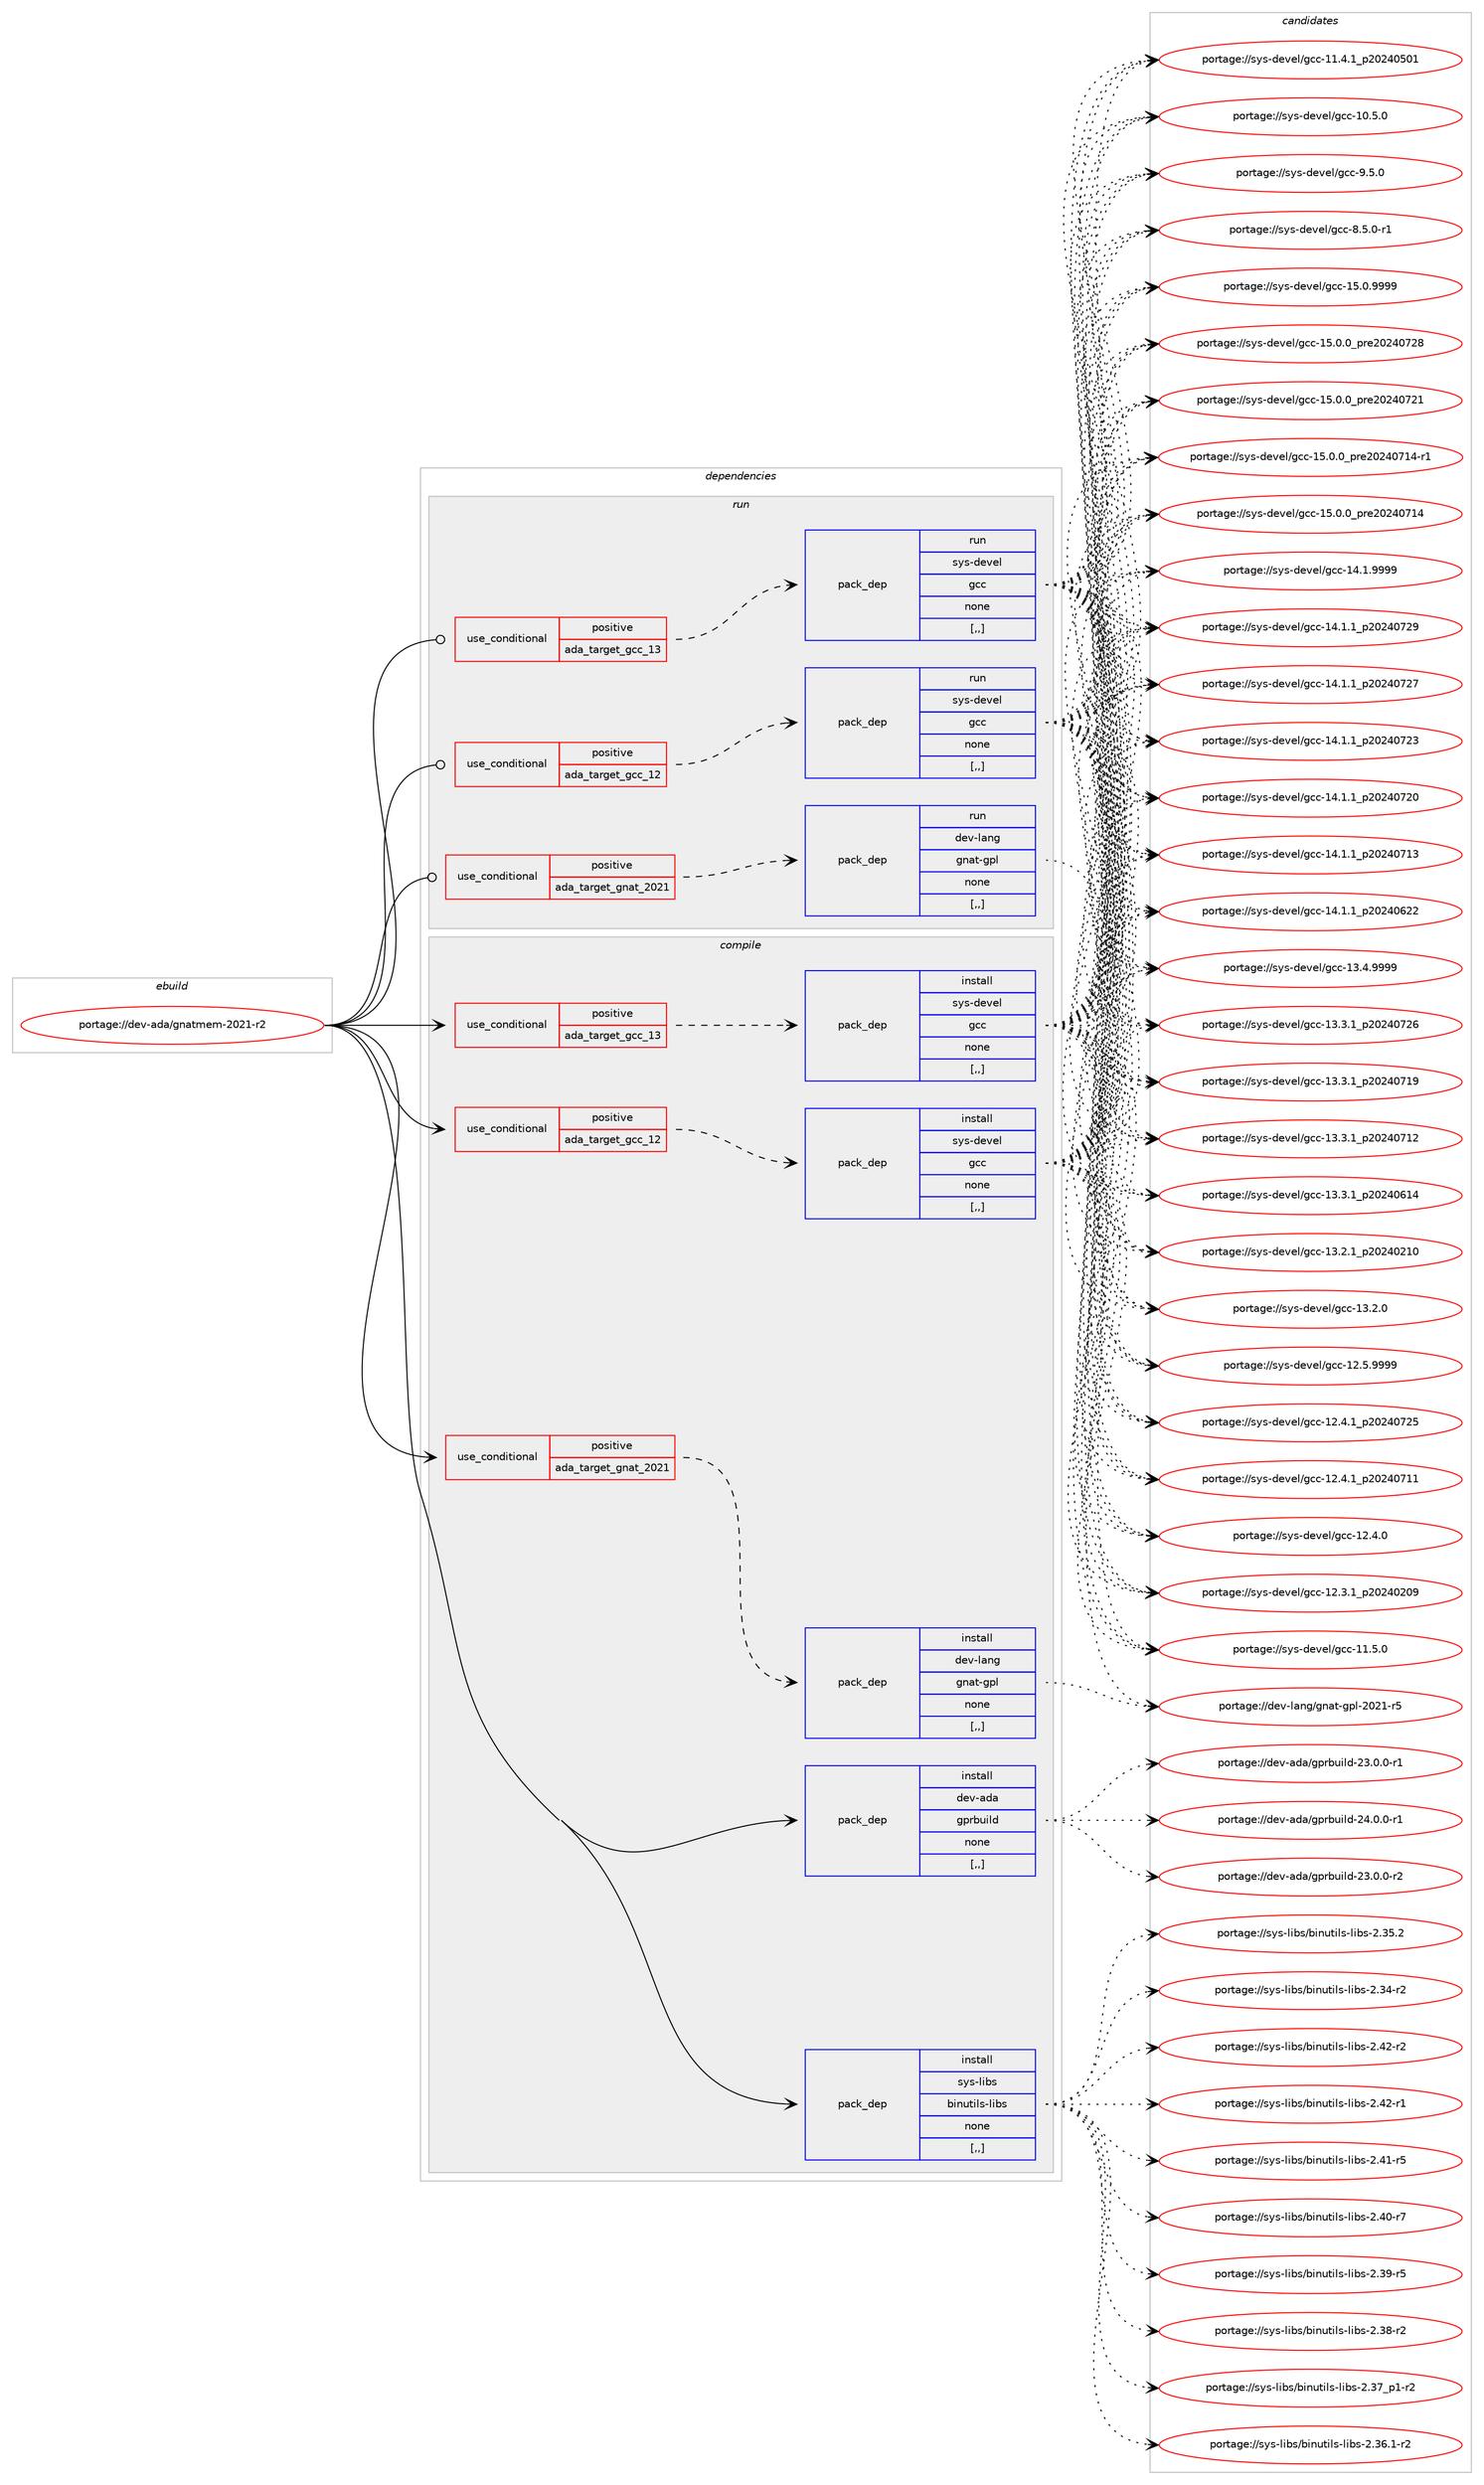 digraph prolog {

# *************
# Graph options
# *************

newrank=true;
concentrate=true;
compound=true;
graph [rankdir=LR,fontname=Helvetica,fontsize=10,ranksep=1.5];#, ranksep=2.5, nodesep=0.2];
edge  [arrowhead=vee];
node  [fontname=Helvetica,fontsize=10];

# **********
# The ebuild
# **********

subgraph cluster_leftcol {
color=gray;
label=<<i>ebuild</i>>;
id [label="portage://dev-ada/gnatmem-2021-r2", color=red, width=4, href="../dev-ada/gnatmem-2021-r2.svg"];
}

# ****************
# The dependencies
# ****************

subgraph cluster_midcol {
color=gray;
label=<<i>dependencies</i>>;
subgraph cluster_compile {
fillcolor="#eeeeee";
style=filled;
label=<<i>compile</i>>;
subgraph cond16602 {
dependency64245 [label=<<TABLE BORDER="0" CELLBORDER="1" CELLSPACING="0" CELLPADDING="4"><TR><TD ROWSPAN="3" CELLPADDING="10">use_conditional</TD></TR><TR><TD>positive</TD></TR><TR><TD>ada_target_gcc_12</TD></TR></TABLE>>, shape=none, color=red];
subgraph pack46723 {
dependency64246 [label=<<TABLE BORDER="0" CELLBORDER="1" CELLSPACING="0" CELLPADDING="4" WIDTH="220"><TR><TD ROWSPAN="6" CELLPADDING="30">pack_dep</TD></TR><TR><TD WIDTH="110">install</TD></TR><TR><TD>sys-devel</TD></TR><TR><TD>gcc</TD></TR><TR><TD>none</TD></TR><TR><TD>[,,]</TD></TR></TABLE>>, shape=none, color=blue];
}
dependency64245:e -> dependency64246:w [weight=20,style="dashed",arrowhead="vee"];
}
id:e -> dependency64245:w [weight=20,style="solid",arrowhead="vee"];
subgraph cond16603 {
dependency64247 [label=<<TABLE BORDER="0" CELLBORDER="1" CELLSPACING="0" CELLPADDING="4"><TR><TD ROWSPAN="3" CELLPADDING="10">use_conditional</TD></TR><TR><TD>positive</TD></TR><TR><TD>ada_target_gcc_13</TD></TR></TABLE>>, shape=none, color=red];
subgraph pack46724 {
dependency64248 [label=<<TABLE BORDER="0" CELLBORDER="1" CELLSPACING="0" CELLPADDING="4" WIDTH="220"><TR><TD ROWSPAN="6" CELLPADDING="30">pack_dep</TD></TR><TR><TD WIDTH="110">install</TD></TR><TR><TD>sys-devel</TD></TR><TR><TD>gcc</TD></TR><TR><TD>none</TD></TR><TR><TD>[,,]</TD></TR></TABLE>>, shape=none, color=blue];
}
dependency64247:e -> dependency64248:w [weight=20,style="dashed",arrowhead="vee"];
}
id:e -> dependency64247:w [weight=20,style="solid",arrowhead="vee"];
subgraph cond16604 {
dependency64249 [label=<<TABLE BORDER="0" CELLBORDER="1" CELLSPACING="0" CELLPADDING="4"><TR><TD ROWSPAN="3" CELLPADDING="10">use_conditional</TD></TR><TR><TD>positive</TD></TR><TR><TD>ada_target_gnat_2021</TD></TR></TABLE>>, shape=none, color=red];
subgraph pack46725 {
dependency64250 [label=<<TABLE BORDER="0" CELLBORDER="1" CELLSPACING="0" CELLPADDING="4" WIDTH="220"><TR><TD ROWSPAN="6" CELLPADDING="30">pack_dep</TD></TR><TR><TD WIDTH="110">install</TD></TR><TR><TD>dev-lang</TD></TR><TR><TD>gnat-gpl</TD></TR><TR><TD>none</TD></TR><TR><TD>[,,]</TD></TR></TABLE>>, shape=none, color=blue];
}
dependency64249:e -> dependency64250:w [weight=20,style="dashed",arrowhead="vee"];
}
id:e -> dependency64249:w [weight=20,style="solid",arrowhead="vee"];
subgraph pack46726 {
dependency64251 [label=<<TABLE BORDER="0" CELLBORDER="1" CELLSPACING="0" CELLPADDING="4" WIDTH="220"><TR><TD ROWSPAN="6" CELLPADDING="30">pack_dep</TD></TR><TR><TD WIDTH="110">install</TD></TR><TR><TD>dev-ada</TD></TR><TR><TD>gprbuild</TD></TR><TR><TD>none</TD></TR><TR><TD>[,,]</TD></TR></TABLE>>, shape=none, color=blue];
}
id:e -> dependency64251:w [weight=20,style="solid",arrowhead="vee"];
subgraph pack46727 {
dependency64252 [label=<<TABLE BORDER="0" CELLBORDER="1" CELLSPACING="0" CELLPADDING="4" WIDTH="220"><TR><TD ROWSPAN="6" CELLPADDING="30">pack_dep</TD></TR><TR><TD WIDTH="110">install</TD></TR><TR><TD>sys-libs</TD></TR><TR><TD>binutils-libs</TD></TR><TR><TD>none</TD></TR><TR><TD>[,,]</TD></TR></TABLE>>, shape=none, color=blue];
}
id:e -> dependency64252:w [weight=20,style="solid",arrowhead="vee"];
}
subgraph cluster_compileandrun {
fillcolor="#eeeeee";
style=filled;
label=<<i>compile and run</i>>;
}
subgraph cluster_run {
fillcolor="#eeeeee";
style=filled;
label=<<i>run</i>>;
subgraph cond16605 {
dependency64253 [label=<<TABLE BORDER="0" CELLBORDER="1" CELLSPACING="0" CELLPADDING="4"><TR><TD ROWSPAN="3" CELLPADDING="10">use_conditional</TD></TR><TR><TD>positive</TD></TR><TR><TD>ada_target_gcc_12</TD></TR></TABLE>>, shape=none, color=red];
subgraph pack46728 {
dependency64254 [label=<<TABLE BORDER="0" CELLBORDER="1" CELLSPACING="0" CELLPADDING="4" WIDTH="220"><TR><TD ROWSPAN="6" CELLPADDING="30">pack_dep</TD></TR><TR><TD WIDTH="110">run</TD></TR><TR><TD>sys-devel</TD></TR><TR><TD>gcc</TD></TR><TR><TD>none</TD></TR><TR><TD>[,,]</TD></TR></TABLE>>, shape=none, color=blue];
}
dependency64253:e -> dependency64254:w [weight=20,style="dashed",arrowhead="vee"];
}
id:e -> dependency64253:w [weight=20,style="solid",arrowhead="odot"];
subgraph cond16606 {
dependency64255 [label=<<TABLE BORDER="0" CELLBORDER="1" CELLSPACING="0" CELLPADDING="4"><TR><TD ROWSPAN="3" CELLPADDING="10">use_conditional</TD></TR><TR><TD>positive</TD></TR><TR><TD>ada_target_gcc_13</TD></TR></TABLE>>, shape=none, color=red];
subgraph pack46729 {
dependency64256 [label=<<TABLE BORDER="0" CELLBORDER="1" CELLSPACING="0" CELLPADDING="4" WIDTH="220"><TR><TD ROWSPAN="6" CELLPADDING="30">pack_dep</TD></TR><TR><TD WIDTH="110">run</TD></TR><TR><TD>sys-devel</TD></TR><TR><TD>gcc</TD></TR><TR><TD>none</TD></TR><TR><TD>[,,]</TD></TR></TABLE>>, shape=none, color=blue];
}
dependency64255:e -> dependency64256:w [weight=20,style="dashed",arrowhead="vee"];
}
id:e -> dependency64255:w [weight=20,style="solid",arrowhead="odot"];
subgraph cond16607 {
dependency64257 [label=<<TABLE BORDER="0" CELLBORDER="1" CELLSPACING="0" CELLPADDING="4"><TR><TD ROWSPAN="3" CELLPADDING="10">use_conditional</TD></TR><TR><TD>positive</TD></TR><TR><TD>ada_target_gnat_2021</TD></TR></TABLE>>, shape=none, color=red];
subgraph pack46730 {
dependency64258 [label=<<TABLE BORDER="0" CELLBORDER="1" CELLSPACING="0" CELLPADDING="4" WIDTH="220"><TR><TD ROWSPAN="6" CELLPADDING="30">pack_dep</TD></TR><TR><TD WIDTH="110">run</TD></TR><TR><TD>dev-lang</TD></TR><TR><TD>gnat-gpl</TD></TR><TR><TD>none</TD></TR><TR><TD>[,,]</TD></TR></TABLE>>, shape=none, color=blue];
}
dependency64257:e -> dependency64258:w [weight=20,style="dashed",arrowhead="vee"];
}
id:e -> dependency64257:w [weight=20,style="solid",arrowhead="odot"];
}
}

# **************
# The candidates
# **************

subgraph cluster_choices {
rank=same;
color=gray;
label=<<i>candidates</i>>;

subgraph choice46723 {
color=black;
nodesep=1;
choice1151211154510010111810110847103999945495346484657575757 [label="portage://sys-devel/gcc-15.0.9999", color=red, width=4,href="../sys-devel/gcc-15.0.9999.svg"];
choice1151211154510010111810110847103999945495346484648951121141015048505248555056 [label="portage://sys-devel/gcc-15.0.0_pre20240728", color=red, width=4,href="../sys-devel/gcc-15.0.0_pre20240728.svg"];
choice1151211154510010111810110847103999945495346484648951121141015048505248555049 [label="portage://sys-devel/gcc-15.0.0_pre20240721", color=red, width=4,href="../sys-devel/gcc-15.0.0_pre20240721.svg"];
choice11512111545100101118101108471039999454953464846489511211410150485052485549524511449 [label="portage://sys-devel/gcc-15.0.0_pre20240714-r1", color=red, width=4,href="../sys-devel/gcc-15.0.0_pre20240714-r1.svg"];
choice1151211154510010111810110847103999945495346484648951121141015048505248554952 [label="portage://sys-devel/gcc-15.0.0_pre20240714", color=red, width=4,href="../sys-devel/gcc-15.0.0_pre20240714.svg"];
choice1151211154510010111810110847103999945495246494657575757 [label="portage://sys-devel/gcc-14.1.9999", color=red, width=4,href="../sys-devel/gcc-14.1.9999.svg"];
choice1151211154510010111810110847103999945495246494649951125048505248555057 [label="portage://sys-devel/gcc-14.1.1_p20240729", color=red, width=4,href="../sys-devel/gcc-14.1.1_p20240729.svg"];
choice1151211154510010111810110847103999945495246494649951125048505248555055 [label="portage://sys-devel/gcc-14.1.1_p20240727", color=red, width=4,href="../sys-devel/gcc-14.1.1_p20240727.svg"];
choice1151211154510010111810110847103999945495246494649951125048505248555051 [label="portage://sys-devel/gcc-14.1.1_p20240723", color=red, width=4,href="../sys-devel/gcc-14.1.1_p20240723.svg"];
choice1151211154510010111810110847103999945495246494649951125048505248555048 [label="portage://sys-devel/gcc-14.1.1_p20240720", color=red, width=4,href="../sys-devel/gcc-14.1.1_p20240720.svg"];
choice1151211154510010111810110847103999945495246494649951125048505248554951 [label="portage://sys-devel/gcc-14.1.1_p20240713", color=red, width=4,href="../sys-devel/gcc-14.1.1_p20240713.svg"];
choice1151211154510010111810110847103999945495246494649951125048505248545050 [label="portage://sys-devel/gcc-14.1.1_p20240622", color=red, width=4,href="../sys-devel/gcc-14.1.1_p20240622.svg"];
choice1151211154510010111810110847103999945495146524657575757 [label="portage://sys-devel/gcc-13.4.9999", color=red, width=4,href="../sys-devel/gcc-13.4.9999.svg"];
choice1151211154510010111810110847103999945495146514649951125048505248555054 [label="portage://sys-devel/gcc-13.3.1_p20240726", color=red, width=4,href="../sys-devel/gcc-13.3.1_p20240726.svg"];
choice1151211154510010111810110847103999945495146514649951125048505248554957 [label="portage://sys-devel/gcc-13.3.1_p20240719", color=red, width=4,href="../sys-devel/gcc-13.3.1_p20240719.svg"];
choice1151211154510010111810110847103999945495146514649951125048505248554950 [label="portage://sys-devel/gcc-13.3.1_p20240712", color=red, width=4,href="../sys-devel/gcc-13.3.1_p20240712.svg"];
choice1151211154510010111810110847103999945495146514649951125048505248544952 [label="portage://sys-devel/gcc-13.3.1_p20240614", color=red, width=4,href="../sys-devel/gcc-13.3.1_p20240614.svg"];
choice1151211154510010111810110847103999945495146504649951125048505248504948 [label="portage://sys-devel/gcc-13.2.1_p20240210", color=red, width=4,href="../sys-devel/gcc-13.2.1_p20240210.svg"];
choice1151211154510010111810110847103999945495146504648 [label="portage://sys-devel/gcc-13.2.0", color=red, width=4,href="../sys-devel/gcc-13.2.0.svg"];
choice1151211154510010111810110847103999945495046534657575757 [label="portage://sys-devel/gcc-12.5.9999", color=red, width=4,href="../sys-devel/gcc-12.5.9999.svg"];
choice1151211154510010111810110847103999945495046524649951125048505248555053 [label="portage://sys-devel/gcc-12.4.1_p20240725", color=red, width=4,href="../sys-devel/gcc-12.4.1_p20240725.svg"];
choice1151211154510010111810110847103999945495046524649951125048505248554949 [label="portage://sys-devel/gcc-12.4.1_p20240711", color=red, width=4,href="../sys-devel/gcc-12.4.1_p20240711.svg"];
choice1151211154510010111810110847103999945495046524648 [label="portage://sys-devel/gcc-12.4.0", color=red, width=4,href="../sys-devel/gcc-12.4.0.svg"];
choice1151211154510010111810110847103999945495046514649951125048505248504857 [label="portage://sys-devel/gcc-12.3.1_p20240209", color=red, width=4,href="../sys-devel/gcc-12.3.1_p20240209.svg"];
choice1151211154510010111810110847103999945494946534648 [label="portage://sys-devel/gcc-11.5.0", color=red, width=4,href="../sys-devel/gcc-11.5.0.svg"];
choice1151211154510010111810110847103999945494946524649951125048505248534849 [label="portage://sys-devel/gcc-11.4.1_p20240501", color=red, width=4,href="../sys-devel/gcc-11.4.1_p20240501.svg"];
choice1151211154510010111810110847103999945494846534648 [label="portage://sys-devel/gcc-10.5.0", color=red, width=4,href="../sys-devel/gcc-10.5.0.svg"];
choice11512111545100101118101108471039999455746534648 [label="portage://sys-devel/gcc-9.5.0", color=red, width=4,href="../sys-devel/gcc-9.5.0.svg"];
choice115121115451001011181011084710399994556465346484511449 [label="portage://sys-devel/gcc-8.5.0-r1", color=red, width=4,href="../sys-devel/gcc-8.5.0-r1.svg"];
dependency64246:e -> choice1151211154510010111810110847103999945495346484657575757:w [style=dotted,weight="100"];
dependency64246:e -> choice1151211154510010111810110847103999945495346484648951121141015048505248555056:w [style=dotted,weight="100"];
dependency64246:e -> choice1151211154510010111810110847103999945495346484648951121141015048505248555049:w [style=dotted,weight="100"];
dependency64246:e -> choice11512111545100101118101108471039999454953464846489511211410150485052485549524511449:w [style=dotted,weight="100"];
dependency64246:e -> choice1151211154510010111810110847103999945495346484648951121141015048505248554952:w [style=dotted,weight="100"];
dependency64246:e -> choice1151211154510010111810110847103999945495246494657575757:w [style=dotted,weight="100"];
dependency64246:e -> choice1151211154510010111810110847103999945495246494649951125048505248555057:w [style=dotted,weight="100"];
dependency64246:e -> choice1151211154510010111810110847103999945495246494649951125048505248555055:w [style=dotted,weight="100"];
dependency64246:e -> choice1151211154510010111810110847103999945495246494649951125048505248555051:w [style=dotted,weight="100"];
dependency64246:e -> choice1151211154510010111810110847103999945495246494649951125048505248555048:w [style=dotted,weight="100"];
dependency64246:e -> choice1151211154510010111810110847103999945495246494649951125048505248554951:w [style=dotted,weight="100"];
dependency64246:e -> choice1151211154510010111810110847103999945495246494649951125048505248545050:w [style=dotted,weight="100"];
dependency64246:e -> choice1151211154510010111810110847103999945495146524657575757:w [style=dotted,weight="100"];
dependency64246:e -> choice1151211154510010111810110847103999945495146514649951125048505248555054:w [style=dotted,weight="100"];
dependency64246:e -> choice1151211154510010111810110847103999945495146514649951125048505248554957:w [style=dotted,weight="100"];
dependency64246:e -> choice1151211154510010111810110847103999945495146514649951125048505248554950:w [style=dotted,weight="100"];
dependency64246:e -> choice1151211154510010111810110847103999945495146514649951125048505248544952:w [style=dotted,weight="100"];
dependency64246:e -> choice1151211154510010111810110847103999945495146504649951125048505248504948:w [style=dotted,weight="100"];
dependency64246:e -> choice1151211154510010111810110847103999945495146504648:w [style=dotted,weight="100"];
dependency64246:e -> choice1151211154510010111810110847103999945495046534657575757:w [style=dotted,weight="100"];
dependency64246:e -> choice1151211154510010111810110847103999945495046524649951125048505248555053:w [style=dotted,weight="100"];
dependency64246:e -> choice1151211154510010111810110847103999945495046524649951125048505248554949:w [style=dotted,weight="100"];
dependency64246:e -> choice1151211154510010111810110847103999945495046524648:w [style=dotted,weight="100"];
dependency64246:e -> choice1151211154510010111810110847103999945495046514649951125048505248504857:w [style=dotted,weight="100"];
dependency64246:e -> choice1151211154510010111810110847103999945494946534648:w [style=dotted,weight="100"];
dependency64246:e -> choice1151211154510010111810110847103999945494946524649951125048505248534849:w [style=dotted,weight="100"];
dependency64246:e -> choice1151211154510010111810110847103999945494846534648:w [style=dotted,weight="100"];
dependency64246:e -> choice11512111545100101118101108471039999455746534648:w [style=dotted,weight="100"];
dependency64246:e -> choice115121115451001011181011084710399994556465346484511449:w [style=dotted,weight="100"];
}
subgraph choice46724 {
color=black;
nodesep=1;
choice1151211154510010111810110847103999945495346484657575757 [label="portage://sys-devel/gcc-15.0.9999", color=red, width=4,href="../sys-devel/gcc-15.0.9999.svg"];
choice1151211154510010111810110847103999945495346484648951121141015048505248555056 [label="portage://sys-devel/gcc-15.0.0_pre20240728", color=red, width=4,href="../sys-devel/gcc-15.0.0_pre20240728.svg"];
choice1151211154510010111810110847103999945495346484648951121141015048505248555049 [label="portage://sys-devel/gcc-15.0.0_pre20240721", color=red, width=4,href="../sys-devel/gcc-15.0.0_pre20240721.svg"];
choice11512111545100101118101108471039999454953464846489511211410150485052485549524511449 [label="portage://sys-devel/gcc-15.0.0_pre20240714-r1", color=red, width=4,href="../sys-devel/gcc-15.0.0_pre20240714-r1.svg"];
choice1151211154510010111810110847103999945495346484648951121141015048505248554952 [label="portage://sys-devel/gcc-15.0.0_pre20240714", color=red, width=4,href="../sys-devel/gcc-15.0.0_pre20240714.svg"];
choice1151211154510010111810110847103999945495246494657575757 [label="portage://sys-devel/gcc-14.1.9999", color=red, width=4,href="../sys-devel/gcc-14.1.9999.svg"];
choice1151211154510010111810110847103999945495246494649951125048505248555057 [label="portage://sys-devel/gcc-14.1.1_p20240729", color=red, width=4,href="../sys-devel/gcc-14.1.1_p20240729.svg"];
choice1151211154510010111810110847103999945495246494649951125048505248555055 [label="portage://sys-devel/gcc-14.1.1_p20240727", color=red, width=4,href="../sys-devel/gcc-14.1.1_p20240727.svg"];
choice1151211154510010111810110847103999945495246494649951125048505248555051 [label="portage://sys-devel/gcc-14.1.1_p20240723", color=red, width=4,href="../sys-devel/gcc-14.1.1_p20240723.svg"];
choice1151211154510010111810110847103999945495246494649951125048505248555048 [label="portage://sys-devel/gcc-14.1.1_p20240720", color=red, width=4,href="../sys-devel/gcc-14.1.1_p20240720.svg"];
choice1151211154510010111810110847103999945495246494649951125048505248554951 [label="portage://sys-devel/gcc-14.1.1_p20240713", color=red, width=4,href="../sys-devel/gcc-14.1.1_p20240713.svg"];
choice1151211154510010111810110847103999945495246494649951125048505248545050 [label="portage://sys-devel/gcc-14.1.1_p20240622", color=red, width=4,href="../sys-devel/gcc-14.1.1_p20240622.svg"];
choice1151211154510010111810110847103999945495146524657575757 [label="portage://sys-devel/gcc-13.4.9999", color=red, width=4,href="../sys-devel/gcc-13.4.9999.svg"];
choice1151211154510010111810110847103999945495146514649951125048505248555054 [label="portage://sys-devel/gcc-13.3.1_p20240726", color=red, width=4,href="../sys-devel/gcc-13.3.1_p20240726.svg"];
choice1151211154510010111810110847103999945495146514649951125048505248554957 [label="portage://sys-devel/gcc-13.3.1_p20240719", color=red, width=4,href="../sys-devel/gcc-13.3.1_p20240719.svg"];
choice1151211154510010111810110847103999945495146514649951125048505248554950 [label="portage://sys-devel/gcc-13.3.1_p20240712", color=red, width=4,href="../sys-devel/gcc-13.3.1_p20240712.svg"];
choice1151211154510010111810110847103999945495146514649951125048505248544952 [label="portage://sys-devel/gcc-13.3.1_p20240614", color=red, width=4,href="../sys-devel/gcc-13.3.1_p20240614.svg"];
choice1151211154510010111810110847103999945495146504649951125048505248504948 [label="portage://sys-devel/gcc-13.2.1_p20240210", color=red, width=4,href="../sys-devel/gcc-13.2.1_p20240210.svg"];
choice1151211154510010111810110847103999945495146504648 [label="portage://sys-devel/gcc-13.2.0", color=red, width=4,href="../sys-devel/gcc-13.2.0.svg"];
choice1151211154510010111810110847103999945495046534657575757 [label="portage://sys-devel/gcc-12.5.9999", color=red, width=4,href="../sys-devel/gcc-12.5.9999.svg"];
choice1151211154510010111810110847103999945495046524649951125048505248555053 [label="portage://sys-devel/gcc-12.4.1_p20240725", color=red, width=4,href="../sys-devel/gcc-12.4.1_p20240725.svg"];
choice1151211154510010111810110847103999945495046524649951125048505248554949 [label="portage://sys-devel/gcc-12.4.1_p20240711", color=red, width=4,href="../sys-devel/gcc-12.4.1_p20240711.svg"];
choice1151211154510010111810110847103999945495046524648 [label="portage://sys-devel/gcc-12.4.0", color=red, width=4,href="../sys-devel/gcc-12.4.0.svg"];
choice1151211154510010111810110847103999945495046514649951125048505248504857 [label="portage://sys-devel/gcc-12.3.1_p20240209", color=red, width=4,href="../sys-devel/gcc-12.3.1_p20240209.svg"];
choice1151211154510010111810110847103999945494946534648 [label="portage://sys-devel/gcc-11.5.0", color=red, width=4,href="../sys-devel/gcc-11.5.0.svg"];
choice1151211154510010111810110847103999945494946524649951125048505248534849 [label="portage://sys-devel/gcc-11.4.1_p20240501", color=red, width=4,href="../sys-devel/gcc-11.4.1_p20240501.svg"];
choice1151211154510010111810110847103999945494846534648 [label="portage://sys-devel/gcc-10.5.0", color=red, width=4,href="../sys-devel/gcc-10.5.0.svg"];
choice11512111545100101118101108471039999455746534648 [label="portage://sys-devel/gcc-9.5.0", color=red, width=4,href="../sys-devel/gcc-9.5.0.svg"];
choice115121115451001011181011084710399994556465346484511449 [label="portage://sys-devel/gcc-8.5.0-r1", color=red, width=4,href="../sys-devel/gcc-8.5.0-r1.svg"];
dependency64248:e -> choice1151211154510010111810110847103999945495346484657575757:w [style=dotted,weight="100"];
dependency64248:e -> choice1151211154510010111810110847103999945495346484648951121141015048505248555056:w [style=dotted,weight="100"];
dependency64248:e -> choice1151211154510010111810110847103999945495346484648951121141015048505248555049:w [style=dotted,weight="100"];
dependency64248:e -> choice11512111545100101118101108471039999454953464846489511211410150485052485549524511449:w [style=dotted,weight="100"];
dependency64248:e -> choice1151211154510010111810110847103999945495346484648951121141015048505248554952:w [style=dotted,weight="100"];
dependency64248:e -> choice1151211154510010111810110847103999945495246494657575757:w [style=dotted,weight="100"];
dependency64248:e -> choice1151211154510010111810110847103999945495246494649951125048505248555057:w [style=dotted,weight="100"];
dependency64248:e -> choice1151211154510010111810110847103999945495246494649951125048505248555055:w [style=dotted,weight="100"];
dependency64248:e -> choice1151211154510010111810110847103999945495246494649951125048505248555051:w [style=dotted,weight="100"];
dependency64248:e -> choice1151211154510010111810110847103999945495246494649951125048505248555048:w [style=dotted,weight="100"];
dependency64248:e -> choice1151211154510010111810110847103999945495246494649951125048505248554951:w [style=dotted,weight="100"];
dependency64248:e -> choice1151211154510010111810110847103999945495246494649951125048505248545050:w [style=dotted,weight="100"];
dependency64248:e -> choice1151211154510010111810110847103999945495146524657575757:w [style=dotted,weight="100"];
dependency64248:e -> choice1151211154510010111810110847103999945495146514649951125048505248555054:w [style=dotted,weight="100"];
dependency64248:e -> choice1151211154510010111810110847103999945495146514649951125048505248554957:w [style=dotted,weight="100"];
dependency64248:e -> choice1151211154510010111810110847103999945495146514649951125048505248554950:w [style=dotted,weight="100"];
dependency64248:e -> choice1151211154510010111810110847103999945495146514649951125048505248544952:w [style=dotted,weight="100"];
dependency64248:e -> choice1151211154510010111810110847103999945495146504649951125048505248504948:w [style=dotted,weight="100"];
dependency64248:e -> choice1151211154510010111810110847103999945495146504648:w [style=dotted,weight="100"];
dependency64248:e -> choice1151211154510010111810110847103999945495046534657575757:w [style=dotted,weight="100"];
dependency64248:e -> choice1151211154510010111810110847103999945495046524649951125048505248555053:w [style=dotted,weight="100"];
dependency64248:e -> choice1151211154510010111810110847103999945495046524649951125048505248554949:w [style=dotted,weight="100"];
dependency64248:e -> choice1151211154510010111810110847103999945495046524648:w [style=dotted,weight="100"];
dependency64248:e -> choice1151211154510010111810110847103999945495046514649951125048505248504857:w [style=dotted,weight="100"];
dependency64248:e -> choice1151211154510010111810110847103999945494946534648:w [style=dotted,weight="100"];
dependency64248:e -> choice1151211154510010111810110847103999945494946524649951125048505248534849:w [style=dotted,weight="100"];
dependency64248:e -> choice1151211154510010111810110847103999945494846534648:w [style=dotted,weight="100"];
dependency64248:e -> choice11512111545100101118101108471039999455746534648:w [style=dotted,weight="100"];
dependency64248:e -> choice115121115451001011181011084710399994556465346484511449:w [style=dotted,weight="100"];
}
subgraph choice46725 {
color=black;
nodesep=1;
choice100101118451089711010347103110971164510311210845504850494511453 [label="portage://dev-lang/gnat-gpl-2021-r5", color=red, width=4,href="../dev-lang/gnat-gpl-2021-r5.svg"];
dependency64250:e -> choice100101118451089711010347103110971164510311210845504850494511453:w [style=dotted,weight="100"];
}
subgraph choice46726 {
color=black;
nodesep=1;
choice1001011184597100974710311211498117105108100455052464846484511449 [label="portage://dev-ada/gprbuild-24.0.0-r1", color=red, width=4,href="../dev-ada/gprbuild-24.0.0-r1.svg"];
choice1001011184597100974710311211498117105108100455051464846484511450 [label="portage://dev-ada/gprbuild-23.0.0-r2", color=red, width=4,href="../dev-ada/gprbuild-23.0.0-r2.svg"];
choice1001011184597100974710311211498117105108100455051464846484511449 [label="portage://dev-ada/gprbuild-23.0.0-r1", color=red, width=4,href="../dev-ada/gprbuild-23.0.0-r1.svg"];
dependency64251:e -> choice1001011184597100974710311211498117105108100455052464846484511449:w [style=dotted,weight="100"];
dependency64251:e -> choice1001011184597100974710311211498117105108100455051464846484511450:w [style=dotted,weight="100"];
dependency64251:e -> choice1001011184597100974710311211498117105108100455051464846484511449:w [style=dotted,weight="100"];
}
subgraph choice46727 {
color=black;
nodesep=1;
choice11512111545108105981154798105110117116105108115451081059811545504652504511450 [label="portage://sys-libs/binutils-libs-2.42-r2", color=red, width=4,href="../sys-libs/binutils-libs-2.42-r2.svg"];
choice11512111545108105981154798105110117116105108115451081059811545504652504511449 [label="portage://sys-libs/binutils-libs-2.42-r1", color=red, width=4,href="../sys-libs/binutils-libs-2.42-r1.svg"];
choice11512111545108105981154798105110117116105108115451081059811545504652494511453 [label="portage://sys-libs/binutils-libs-2.41-r5", color=red, width=4,href="../sys-libs/binutils-libs-2.41-r5.svg"];
choice11512111545108105981154798105110117116105108115451081059811545504652484511455 [label="portage://sys-libs/binutils-libs-2.40-r7", color=red, width=4,href="../sys-libs/binutils-libs-2.40-r7.svg"];
choice11512111545108105981154798105110117116105108115451081059811545504651574511453 [label="portage://sys-libs/binutils-libs-2.39-r5", color=red, width=4,href="../sys-libs/binutils-libs-2.39-r5.svg"];
choice11512111545108105981154798105110117116105108115451081059811545504651564511450 [label="portage://sys-libs/binutils-libs-2.38-r2", color=red, width=4,href="../sys-libs/binutils-libs-2.38-r2.svg"];
choice115121115451081059811547981051101171161051081154510810598115455046515595112494511450 [label="portage://sys-libs/binutils-libs-2.37_p1-r2", color=red, width=4,href="../sys-libs/binutils-libs-2.37_p1-r2.svg"];
choice115121115451081059811547981051101171161051081154510810598115455046515446494511450 [label="portage://sys-libs/binutils-libs-2.36.1-r2", color=red, width=4,href="../sys-libs/binutils-libs-2.36.1-r2.svg"];
choice11512111545108105981154798105110117116105108115451081059811545504651534650 [label="portage://sys-libs/binutils-libs-2.35.2", color=red, width=4,href="../sys-libs/binutils-libs-2.35.2.svg"];
choice11512111545108105981154798105110117116105108115451081059811545504651524511450 [label="portage://sys-libs/binutils-libs-2.34-r2", color=red, width=4,href="../sys-libs/binutils-libs-2.34-r2.svg"];
dependency64252:e -> choice11512111545108105981154798105110117116105108115451081059811545504652504511450:w [style=dotted,weight="100"];
dependency64252:e -> choice11512111545108105981154798105110117116105108115451081059811545504652504511449:w [style=dotted,weight="100"];
dependency64252:e -> choice11512111545108105981154798105110117116105108115451081059811545504652494511453:w [style=dotted,weight="100"];
dependency64252:e -> choice11512111545108105981154798105110117116105108115451081059811545504652484511455:w [style=dotted,weight="100"];
dependency64252:e -> choice11512111545108105981154798105110117116105108115451081059811545504651574511453:w [style=dotted,weight="100"];
dependency64252:e -> choice11512111545108105981154798105110117116105108115451081059811545504651564511450:w [style=dotted,weight="100"];
dependency64252:e -> choice115121115451081059811547981051101171161051081154510810598115455046515595112494511450:w [style=dotted,weight="100"];
dependency64252:e -> choice115121115451081059811547981051101171161051081154510810598115455046515446494511450:w [style=dotted,weight="100"];
dependency64252:e -> choice11512111545108105981154798105110117116105108115451081059811545504651534650:w [style=dotted,weight="100"];
dependency64252:e -> choice11512111545108105981154798105110117116105108115451081059811545504651524511450:w [style=dotted,weight="100"];
}
subgraph choice46728 {
color=black;
nodesep=1;
choice1151211154510010111810110847103999945495346484657575757 [label="portage://sys-devel/gcc-15.0.9999", color=red, width=4,href="../sys-devel/gcc-15.0.9999.svg"];
choice1151211154510010111810110847103999945495346484648951121141015048505248555056 [label="portage://sys-devel/gcc-15.0.0_pre20240728", color=red, width=4,href="../sys-devel/gcc-15.0.0_pre20240728.svg"];
choice1151211154510010111810110847103999945495346484648951121141015048505248555049 [label="portage://sys-devel/gcc-15.0.0_pre20240721", color=red, width=4,href="../sys-devel/gcc-15.0.0_pre20240721.svg"];
choice11512111545100101118101108471039999454953464846489511211410150485052485549524511449 [label="portage://sys-devel/gcc-15.0.0_pre20240714-r1", color=red, width=4,href="../sys-devel/gcc-15.0.0_pre20240714-r1.svg"];
choice1151211154510010111810110847103999945495346484648951121141015048505248554952 [label="portage://sys-devel/gcc-15.0.0_pre20240714", color=red, width=4,href="../sys-devel/gcc-15.0.0_pre20240714.svg"];
choice1151211154510010111810110847103999945495246494657575757 [label="portage://sys-devel/gcc-14.1.9999", color=red, width=4,href="../sys-devel/gcc-14.1.9999.svg"];
choice1151211154510010111810110847103999945495246494649951125048505248555057 [label="portage://sys-devel/gcc-14.1.1_p20240729", color=red, width=4,href="../sys-devel/gcc-14.1.1_p20240729.svg"];
choice1151211154510010111810110847103999945495246494649951125048505248555055 [label="portage://sys-devel/gcc-14.1.1_p20240727", color=red, width=4,href="../sys-devel/gcc-14.1.1_p20240727.svg"];
choice1151211154510010111810110847103999945495246494649951125048505248555051 [label="portage://sys-devel/gcc-14.1.1_p20240723", color=red, width=4,href="../sys-devel/gcc-14.1.1_p20240723.svg"];
choice1151211154510010111810110847103999945495246494649951125048505248555048 [label="portage://sys-devel/gcc-14.1.1_p20240720", color=red, width=4,href="../sys-devel/gcc-14.1.1_p20240720.svg"];
choice1151211154510010111810110847103999945495246494649951125048505248554951 [label="portage://sys-devel/gcc-14.1.1_p20240713", color=red, width=4,href="../sys-devel/gcc-14.1.1_p20240713.svg"];
choice1151211154510010111810110847103999945495246494649951125048505248545050 [label="portage://sys-devel/gcc-14.1.1_p20240622", color=red, width=4,href="../sys-devel/gcc-14.1.1_p20240622.svg"];
choice1151211154510010111810110847103999945495146524657575757 [label="portage://sys-devel/gcc-13.4.9999", color=red, width=4,href="../sys-devel/gcc-13.4.9999.svg"];
choice1151211154510010111810110847103999945495146514649951125048505248555054 [label="portage://sys-devel/gcc-13.3.1_p20240726", color=red, width=4,href="../sys-devel/gcc-13.3.1_p20240726.svg"];
choice1151211154510010111810110847103999945495146514649951125048505248554957 [label="portage://sys-devel/gcc-13.3.1_p20240719", color=red, width=4,href="../sys-devel/gcc-13.3.1_p20240719.svg"];
choice1151211154510010111810110847103999945495146514649951125048505248554950 [label="portage://sys-devel/gcc-13.3.1_p20240712", color=red, width=4,href="../sys-devel/gcc-13.3.1_p20240712.svg"];
choice1151211154510010111810110847103999945495146514649951125048505248544952 [label="portage://sys-devel/gcc-13.3.1_p20240614", color=red, width=4,href="../sys-devel/gcc-13.3.1_p20240614.svg"];
choice1151211154510010111810110847103999945495146504649951125048505248504948 [label="portage://sys-devel/gcc-13.2.1_p20240210", color=red, width=4,href="../sys-devel/gcc-13.2.1_p20240210.svg"];
choice1151211154510010111810110847103999945495146504648 [label="portage://sys-devel/gcc-13.2.0", color=red, width=4,href="../sys-devel/gcc-13.2.0.svg"];
choice1151211154510010111810110847103999945495046534657575757 [label="portage://sys-devel/gcc-12.5.9999", color=red, width=4,href="../sys-devel/gcc-12.5.9999.svg"];
choice1151211154510010111810110847103999945495046524649951125048505248555053 [label="portage://sys-devel/gcc-12.4.1_p20240725", color=red, width=4,href="../sys-devel/gcc-12.4.1_p20240725.svg"];
choice1151211154510010111810110847103999945495046524649951125048505248554949 [label="portage://sys-devel/gcc-12.4.1_p20240711", color=red, width=4,href="../sys-devel/gcc-12.4.1_p20240711.svg"];
choice1151211154510010111810110847103999945495046524648 [label="portage://sys-devel/gcc-12.4.0", color=red, width=4,href="../sys-devel/gcc-12.4.0.svg"];
choice1151211154510010111810110847103999945495046514649951125048505248504857 [label="portage://sys-devel/gcc-12.3.1_p20240209", color=red, width=4,href="../sys-devel/gcc-12.3.1_p20240209.svg"];
choice1151211154510010111810110847103999945494946534648 [label="portage://sys-devel/gcc-11.5.0", color=red, width=4,href="../sys-devel/gcc-11.5.0.svg"];
choice1151211154510010111810110847103999945494946524649951125048505248534849 [label="portage://sys-devel/gcc-11.4.1_p20240501", color=red, width=4,href="../sys-devel/gcc-11.4.1_p20240501.svg"];
choice1151211154510010111810110847103999945494846534648 [label="portage://sys-devel/gcc-10.5.0", color=red, width=4,href="../sys-devel/gcc-10.5.0.svg"];
choice11512111545100101118101108471039999455746534648 [label="portage://sys-devel/gcc-9.5.0", color=red, width=4,href="../sys-devel/gcc-9.5.0.svg"];
choice115121115451001011181011084710399994556465346484511449 [label="portage://sys-devel/gcc-8.5.0-r1", color=red, width=4,href="../sys-devel/gcc-8.5.0-r1.svg"];
dependency64254:e -> choice1151211154510010111810110847103999945495346484657575757:w [style=dotted,weight="100"];
dependency64254:e -> choice1151211154510010111810110847103999945495346484648951121141015048505248555056:w [style=dotted,weight="100"];
dependency64254:e -> choice1151211154510010111810110847103999945495346484648951121141015048505248555049:w [style=dotted,weight="100"];
dependency64254:e -> choice11512111545100101118101108471039999454953464846489511211410150485052485549524511449:w [style=dotted,weight="100"];
dependency64254:e -> choice1151211154510010111810110847103999945495346484648951121141015048505248554952:w [style=dotted,weight="100"];
dependency64254:e -> choice1151211154510010111810110847103999945495246494657575757:w [style=dotted,weight="100"];
dependency64254:e -> choice1151211154510010111810110847103999945495246494649951125048505248555057:w [style=dotted,weight="100"];
dependency64254:e -> choice1151211154510010111810110847103999945495246494649951125048505248555055:w [style=dotted,weight="100"];
dependency64254:e -> choice1151211154510010111810110847103999945495246494649951125048505248555051:w [style=dotted,weight="100"];
dependency64254:e -> choice1151211154510010111810110847103999945495246494649951125048505248555048:w [style=dotted,weight="100"];
dependency64254:e -> choice1151211154510010111810110847103999945495246494649951125048505248554951:w [style=dotted,weight="100"];
dependency64254:e -> choice1151211154510010111810110847103999945495246494649951125048505248545050:w [style=dotted,weight="100"];
dependency64254:e -> choice1151211154510010111810110847103999945495146524657575757:w [style=dotted,weight="100"];
dependency64254:e -> choice1151211154510010111810110847103999945495146514649951125048505248555054:w [style=dotted,weight="100"];
dependency64254:e -> choice1151211154510010111810110847103999945495146514649951125048505248554957:w [style=dotted,weight="100"];
dependency64254:e -> choice1151211154510010111810110847103999945495146514649951125048505248554950:w [style=dotted,weight="100"];
dependency64254:e -> choice1151211154510010111810110847103999945495146514649951125048505248544952:w [style=dotted,weight="100"];
dependency64254:e -> choice1151211154510010111810110847103999945495146504649951125048505248504948:w [style=dotted,weight="100"];
dependency64254:e -> choice1151211154510010111810110847103999945495146504648:w [style=dotted,weight="100"];
dependency64254:e -> choice1151211154510010111810110847103999945495046534657575757:w [style=dotted,weight="100"];
dependency64254:e -> choice1151211154510010111810110847103999945495046524649951125048505248555053:w [style=dotted,weight="100"];
dependency64254:e -> choice1151211154510010111810110847103999945495046524649951125048505248554949:w [style=dotted,weight="100"];
dependency64254:e -> choice1151211154510010111810110847103999945495046524648:w [style=dotted,weight="100"];
dependency64254:e -> choice1151211154510010111810110847103999945495046514649951125048505248504857:w [style=dotted,weight="100"];
dependency64254:e -> choice1151211154510010111810110847103999945494946534648:w [style=dotted,weight="100"];
dependency64254:e -> choice1151211154510010111810110847103999945494946524649951125048505248534849:w [style=dotted,weight="100"];
dependency64254:e -> choice1151211154510010111810110847103999945494846534648:w [style=dotted,weight="100"];
dependency64254:e -> choice11512111545100101118101108471039999455746534648:w [style=dotted,weight="100"];
dependency64254:e -> choice115121115451001011181011084710399994556465346484511449:w [style=dotted,weight="100"];
}
subgraph choice46729 {
color=black;
nodesep=1;
choice1151211154510010111810110847103999945495346484657575757 [label="portage://sys-devel/gcc-15.0.9999", color=red, width=4,href="../sys-devel/gcc-15.0.9999.svg"];
choice1151211154510010111810110847103999945495346484648951121141015048505248555056 [label="portage://sys-devel/gcc-15.0.0_pre20240728", color=red, width=4,href="../sys-devel/gcc-15.0.0_pre20240728.svg"];
choice1151211154510010111810110847103999945495346484648951121141015048505248555049 [label="portage://sys-devel/gcc-15.0.0_pre20240721", color=red, width=4,href="../sys-devel/gcc-15.0.0_pre20240721.svg"];
choice11512111545100101118101108471039999454953464846489511211410150485052485549524511449 [label="portage://sys-devel/gcc-15.0.0_pre20240714-r1", color=red, width=4,href="../sys-devel/gcc-15.0.0_pre20240714-r1.svg"];
choice1151211154510010111810110847103999945495346484648951121141015048505248554952 [label="portage://sys-devel/gcc-15.0.0_pre20240714", color=red, width=4,href="../sys-devel/gcc-15.0.0_pre20240714.svg"];
choice1151211154510010111810110847103999945495246494657575757 [label="portage://sys-devel/gcc-14.1.9999", color=red, width=4,href="../sys-devel/gcc-14.1.9999.svg"];
choice1151211154510010111810110847103999945495246494649951125048505248555057 [label="portage://sys-devel/gcc-14.1.1_p20240729", color=red, width=4,href="../sys-devel/gcc-14.1.1_p20240729.svg"];
choice1151211154510010111810110847103999945495246494649951125048505248555055 [label="portage://sys-devel/gcc-14.1.1_p20240727", color=red, width=4,href="../sys-devel/gcc-14.1.1_p20240727.svg"];
choice1151211154510010111810110847103999945495246494649951125048505248555051 [label="portage://sys-devel/gcc-14.1.1_p20240723", color=red, width=4,href="../sys-devel/gcc-14.1.1_p20240723.svg"];
choice1151211154510010111810110847103999945495246494649951125048505248555048 [label="portage://sys-devel/gcc-14.1.1_p20240720", color=red, width=4,href="../sys-devel/gcc-14.1.1_p20240720.svg"];
choice1151211154510010111810110847103999945495246494649951125048505248554951 [label="portage://sys-devel/gcc-14.1.1_p20240713", color=red, width=4,href="../sys-devel/gcc-14.1.1_p20240713.svg"];
choice1151211154510010111810110847103999945495246494649951125048505248545050 [label="portage://sys-devel/gcc-14.1.1_p20240622", color=red, width=4,href="../sys-devel/gcc-14.1.1_p20240622.svg"];
choice1151211154510010111810110847103999945495146524657575757 [label="portage://sys-devel/gcc-13.4.9999", color=red, width=4,href="../sys-devel/gcc-13.4.9999.svg"];
choice1151211154510010111810110847103999945495146514649951125048505248555054 [label="portage://sys-devel/gcc-13.3.1_p20240726", color=red, width=4,href="../sys-devel/gcc-13.3.1_p20240726.svg"];
choice1151211154510010111810110847103999945495146514649951125048505248554957 [label="portage://sys-devel/gcc-13.3.1_p20240719", color=red, width=4,href="../sys-devel/gcc-13.3.1_p20240719.svg"];
choice1151211154510010111810110847103999945495146514649951125048505248554950 [label="portage://sys-devel/gcc-13.3.1_p20240712", color=red, width=4,href="../sys-devel/gcc-13.3.1_p20240712.svg"];
choice1151211154510010111810110847103999945495146514649951125048505248544952 [label="portage://sys-devel/gcc-13.3.1_p20240614", color=red, width=4,href="../sys-devel/gcc-13.3.1_p20240614.svg"];
choice1151211154510010111810110847103999945495146504649951125048505248504948 [label="portage://sys-devel/gcc-13.2.1_p20240210", color=red, width=4,href="../sys-devel/gcc-13.2.1_p20240210.svg"];
choice1151211154510010111810110847103999945495146504648 [label="portage://sys-devel/gcc-13.2.0", color=red, width=4,href="../sys-devel/gcc-13.2.0.svg"];
choice1151211154510010111810110847103999945495046534657575757 [label="portage://sys-devel/gcc-12.5.9999", color=red, width=4,href="../sys-devel/gcc-12.5.9999.svg"];
choice1151211154510010111810110847103999945495046524649951125048505248555053 [label="portage://sys-devel/gcc-12.4.1_p20240725", color=red, width=4,href="../sys-devel/gcc-12.4.1_p20240725.svg"];
choice1151211154510010111810110847103999945495046524649951125048505248554949 [label="portage://sys-devel/gcc-12.4.1_p20240711", color=red, width=4,href="../sys-devel/gcc-12.4.1_p20240711.svg"];
choice1151211154510010111810110847103999945495046524648 [label="portage://sys-devel/gcc-12.4.0", color=red, width=4,href="../sys-devel/gcc-12.4.0.svg"];
choice1151211154510010111810110847103999945495046514649951125048505248504857 [label="portage://sys-devel/gcc-12.3.1_p20240209", color=red, width=4,href="../sys-devel/gcc-12.3.1_p20240209.svg"];
choice1151211154510010111810110847103999945494946534648 [label="portage://sys-devel/gcc-11.5.0", color=red, width=4,href="../sys-devel/gcc-11.5.0.svg"];
choice1151211154510010111810110847103999945494946524649951125048505248534849 [label="portage://sys-devel/gcc-11.4.1_p20240501", color=red, width=4,href="../sys-devel/gcc-11.4.1_p20240501.svg"];
choice1151211154510010111810110847103999945494846534648 [label="portage://sys-devel/gcc-10.5.0", color=red, width=4,href="../sys-devel/gcc-10.5.0.svg"];
choice11512111545100101118101108471039999455746534648 [label="portage://sys-devel/gcc-9.5.0", color=red, width=4,href="../sys-devel/gcc-9.5.0.svg"];
choice115121115451001011181011084710399994556465346484511449 [label="portage://sys-devel/gcc-8.5.0-r1", color=red, width=4,href="../sys-devel/gcc-8.5.0-r1.svg"];
dependency64256:e -> choice1151211154510010111810110847103999945495346484657575757:w [style=dotted,weight="100"];
dependency64256:e -> choice1151211154510010111810110847103999945495346484648951121141015048505248555056:w [style=dotted,weight="100"];
dependency64256:e -> choice1151211154510010111810110847103999945495346484648951121141015048505248555049:w [style=dotted,weight="100"];
dependency64256:e -> choice11512111545100101118101108471039999454953464846489511211410150485052485549524511449:w [style=dotted,weight="100"];
dependency64256:e -> choice1151211154510010111810110847103999945495346484648951121141015048505248554952:w [style=dotted,weight="100"];
dependency64256:e -> choice1151211154510010111810110847103999945495246494657575757:w [style=dotted,weight="100"];
dependency64256:e -> choice1151211154510010111810110847103999945495246494649951125048505248555057:w [style=dotted,weight="100"];
dependency64256:e -> choice1151211154510010111810110847103999945495246494649951125048505248555055:w [style=dotted,weight="100"];
dependency64256:e -> choice1151211154510010111810110847103999945495246494649951125048505248555051:w [style=dotted,weight="100"];
dependency64256:e -> choice1151211154510010111810110847103999945495246494649951125048505248555048:w [style=dotted,weight="100"];
dependency64256:e -> choice1151211154510010111810110847103999945495246494649951125048505248554951:w [style=dotted,weight="100"];
dependency64256:e -> choice1151211154510010111810110847103999945495246494649951125048505248545050:w [style=dotted,weight="100"];
dependency64256:e -> choice1151211154510010111810110847103999945495146524657575757:w [style=dotted,weight="100"];
dependency64256:e -> choice1151211154510010111810110847103999945495146514649951125048505248555054:w [style=dotted,weight="100"];
dependency64256:e -> choice1151211154510010111810110847103999945495146514649951125048505248554957:w [style=dotted,weight="100"];
dependency64256:e -> choice1151211154510010111810110847103999945495146514649951125048505248554950:w [style=dotted,weight="100"];
dependency64256:e -> choice1151211154510010111810110847103999945495146514649951125048505248544952:w [style=dotted,weight="100"];
dependency64256:e -> choice1151211154510010111810110847103999945495146504649951125048505248504948:w [style=dotted,weight="100"];
dependency64256:e -> choice1151211154510010111810110847103999945495146504648:w [style=dotted,weight="100"];
dependency64256:e -> choice1151211154510010111810110847103999945495046534657575757:w [style=dotted,weight="100"];
dependency64256:e -> choice1151211154510010111810110847103999945495046524649951125048505248555053:w [style=dotted,weight="100"];
dependency64256:e -> choice1151211154510010111810110847103999945495046524649951125048505248554949:w [style=dotted,weight="100"];
dependency64256:e -> choice1151211154510010111810110847103999945495046524648:w [style=dotted,weight="100"];
dependency64256:e -> choice1151211154510010111810110847103999945495046514649951125048505248504857:w [style=dotted,weight="100"];
dependency64256:e -> choice1151211154510010111810110847103999945494946534648:w [style=dotted,weight="100"];
dependency64256:e -> choice1151211154510010111810110847103999945494946524649951125048505248534849:w [style=dotted,weight="100"];
dependency64256:e -> choice1151211154510010111810110847103999945494846534648:w [style=dotted,weight="100"];
dependency64256:e -> choice11512111545100101118101108471039999455746534648:w [style=dotted,weight="100"];
dependency64256:e -> choice115121115451001011181011084710399994556465346484511449:w [style=dotted,weight="100"];
}
subgraph choice46730 {
color=black;
nodesep=1;
choice100101118451089711010347103110971164510311210845504850494511453 [label="portage://dev-lang/gnat-gpl-2021-r5", color=red, width=4,href="../dev-lang/gnat-gpl-2021-r5.svg"];
dependency64258:e -> choice100101118451089711010347103110971164510311210845504850494511453:w [style=dotted,weight="100"];
}
}

}
